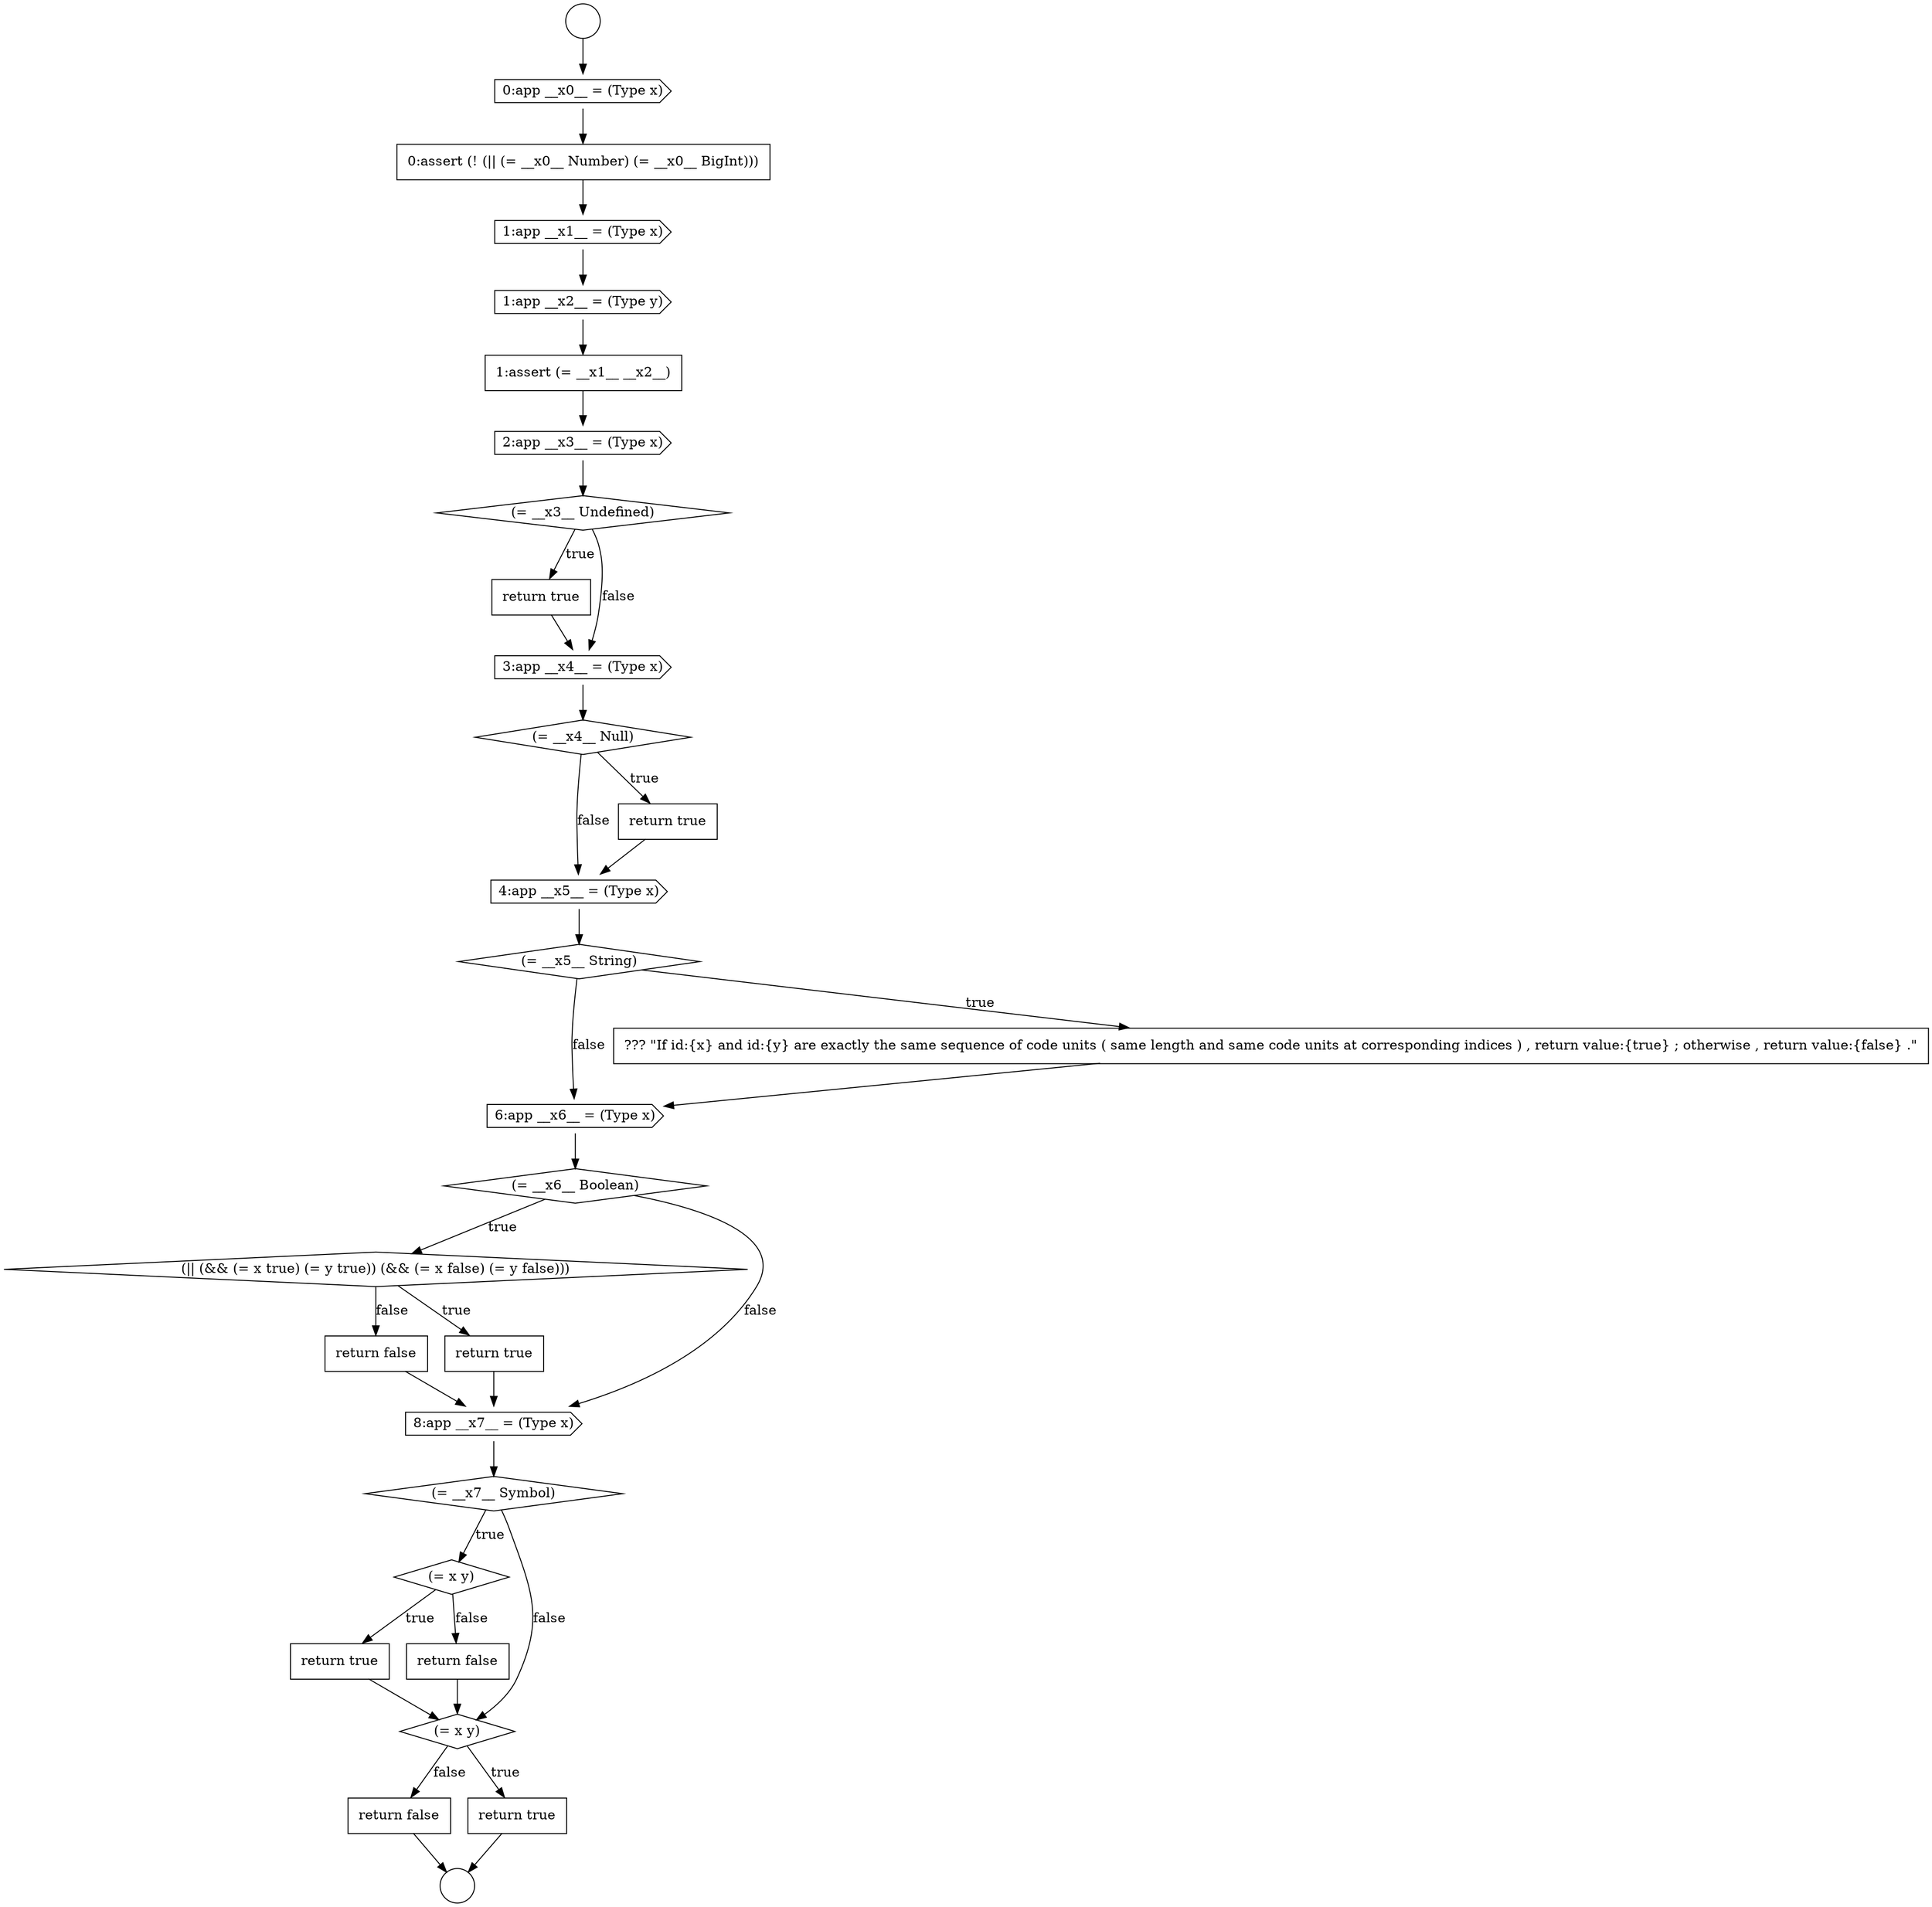 digraph {
  node846 [shape=none, margin=0, label=<<font color="black">
    <table border="0" cellborder="1" cellspacing="0" cellpadding="10">
      <tr><td align="left">return false</td></tr>
    </table>
  </font>> color="black" fillcolor="white" style=filled]
  node838 [shape=none, margin=0, label=<<font color="black">
    <table border="0" cellborder="1" cellspacing="0" cellpadding="10">
      <tr><td align="left">return false</td></tr>
    </table>
  </font>> color="black" fillcolor="white" style=filled]
  node837 [shape=none, margin=0, label=<<font color="black">
    <table border="0" cellborder="1" cellspacing="0" cellpadding="10">
      <tr><td align="left">return true</td></tr>
    </table>
  </font>> color="black" fillcolor="white" style=filled]
  node824 [shape=none, margin=0, label=<<font color="black">
    <table border="0" cellborder="1" cellspacing="0" cellpadding="10">
      <tr><td align="left">1:assert (= __x1__ __x2__)</td></tr>
    </table>
  </font>> color="black" fillcolor="white" style=filled]
  node831 [shape=cds, label=<<font color="black">4:app __x5__ = (Type x)</font>> color="black" fillcolor="white" style=filled]
  node827 [shape=none, margin=0, label=<<font color="black">
    <table border="0" cellborder="1" cellspacing="0" cellpadding="10">
      <tr><td align="left">return true</td></tr>
    </table>
  </font>> color="black" fillcolor="white" style=filled]
  node840 [shape=diamond, label=<<font color="black">(= __x7__ Symbol)</font>> color="black" fillcolor="white" style=filled]
  node832 [shape=diamond, label=<<font color="black">(= __x5__ String)</font>> color="black" fillcolor="white" style=filled]
  node828 [shape=cds, label=<<font color="black">3:app __x4__ = (Type x)</font>> color="black" fillcolor="white" style=filled]
  node829 [shape=diamond, label=<<font color="black">(= __x4__ Null)</font>> color="black" fillcolor="white" style=filled]
  node841 [shape=diamond, label=<<font color="black">(= x y)</font>> color="black" fillcolor="white" style=filled]
  node834 [shape=cds, label=<<font color="black">6:app __x6__ = (Type x)</font>> color="black" fillcolor="white" style=filled]
  node821 [shape=none, margin=0, label=<<font color="black">
    <table border="0" cellborder="1" cellspacing="0" cellpadding="10">
      <tr><td align="left">0:assert (! (|| (= __x0__ Number) (= __x0__ BigInt)))</td></tr>
    </table>
  </font>> color="black" fillcolor="white" style=filled]
  node825 [shape=cds, label=<<font color="black">2:app __x3__ = (Type x)</font>> color="black" fillcolor="white" style=filled]
  node820 [shape=cds, label=<<font color="black">0:app __x0__ = (Type x)</font>> color="black" fillcolor="white" style=filled]
  node830 [shape=none, margin=0, label=<<font color="black">
    <table border="0" cellborder="1" cellspacing="0" cellpadding="10">
      <tr><td align="left">return true</td></tr>
    </table>
  </font>> color="black" fillcolor="white" style=filled]
  node842 [shape=none, margin=0, label=<<font color="black">
    <table border="0" cellborder="1" cellspacing="0" cellpadding="10">
      <tr><td align="left">return true</td></tr>
    </table>
  </font>> color="black" fillcolor="white" style=filled]
  node819 [shape=circle label=" " color="black" fillcolor="white" style=filled]
  node843 [shape=none, margin=0, label=<<font color="black">
    <table border="0" cellborder="1" cellspacing="0" cellpadding="10">
      <tr><td align="left">return false</td></tr>
    </table>
  </font>> color="black" fillcolor="white" style=filled]
  node826 [shape=diamond, label=<<font color="black">(= __x3__ Undefined)</font>> color="black" fillcolor="white" style=filled]
  node823 [shape=cds, label=<<font color="black">1:app __x2__ = (Type y)</font>> color="black" fillcolor="white" style=filled]
  node836 [shape=diamond, label=<<font color="black">(|| (&amp;&amp; (= x true) (= y true)) (&amp;&amp; (= x false) (= y false)))</font>> color="black" fillcolor="white" style=filled]
  node845 [shape=none, margin=0, label=<<font color="black">
    <table border="0" cellborder="1" cellspacing="0" cellpadding="10">
      <tr><td align="left">return true</td></tr>
    </table>
  </font>> color="black" fillcolor="white" style=filled]
  node844 [shape=diamond, label=<<font color="black">(= x y)</font>> color="black" fillcolor="white" style=filled]
  node833 [shape=none, margin=0, label=<<font color="black">
    <table border="0" cellborder="1" cellspacing="0" cellpadding="10">
      <tr><td align="left">??? &quot;If id:{x} and id:{y} are exactly the same sequence of code units ( same length and same code units at corresponding indices ) , return value:{true} ; otherwise , return value:{false} .&quot;</td></tr>
    </table>
  </font>> color="black" fillcolor="white" style=filled]
  node835 [shape=diamond, label=<<font color="black">(= __x6__ Boolean)</font>> color="black" fillcolor="white" style=filled]
  node818 [shape=circle label=" " color="black" fillcolor="white" style=filled]
  node839 [shape=cds, label=<<font color="black">8:app __x7__ = (Type x)</font>> color="black" fillcolor="white" style=filled]
  node822 [shape=cds, label=<<font color="black">1:app __x1__ = (Type x)</font>> color="black" fillcolor="white" style=filled]
  node844 -> node845 [label=<<font color="black">true</font>> color="black"]
  node844 -> node846 [label=<<font color="black">false</font>> color="black"]
  node826 -> node827 [label=<<font color="black">true</font>> color="black"]
  node826 -> node828 [label=<<font color="black">false</font>> color="black"]
  node833 -> node834 [ color="black"]
  node840 -> node841 [label=<<font color="black">true</font>> color="black"]
  node840 -> node844 [label=<<font color="black">false</font>> color="black"]
  node838 -> node839 [ color="black"]
  node845 -> node819 [ color="black"]
  node841 -> node842 [label=<<font color="black">true</font>> color="black"]
  node841 -> node843 [label=<<font color="black">false</font>> color="black"]
  node832 -> node833 [label=<<font color="black">true</font>> color="black"]
  node832 -> node834 [label=<<font color="black">false</font>> color="black"]
  node827 -> node828 [ color="black"]
  node818 -> node820 [ color="black"]
  node836 -> node837 [label=<<font color="black">true</font>> color="black"]
  node836 -> node838 [label=<<font color="black">false</font>> color="black"]
  node842 -> node844 [ color="black"]
  node824 -> node825 [ color="black"]
  node821 -> node822 [ color="black"]
  node829 -> node830 [label=<<font color="black">true</font>> color="black"]
  node829 -> node831 [label=<<font color="black">false</font>> color="black"]
  node839 -> node840 [ color="black"]
  node828 -> node829 [ color="black"]
  node820 -> node821 [ color="black"]
  node837 -> node839 [ color="black"]
  node825 -> node826 [ color="black"]
  node822 -> node823 [ color="black"]
  node830 -> node831 [ color="black"]
  node834 -> node835 [ color="black"]
  node843 -> node844 [ color="black"]
  node846 -> node819 [ color="black"]
  node831 -> node832 [ color="black"]
  node823 -> node824 [ color="black"]
  node835 -> node836 [label=<<font color="black">true</font>> color="black"]
  node835 -> node839 [label=<<font color="black">false</font>> color="black"]
}

